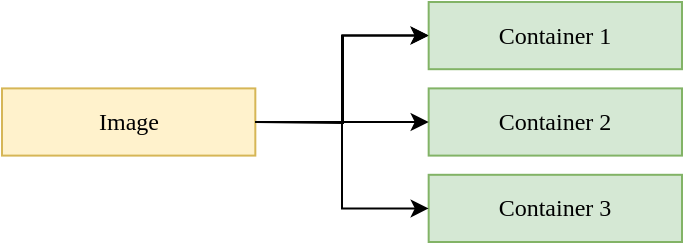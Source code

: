 <mxfile version="11.1.4" type="github"><diagram name="General" id="N4oDiIP_7u5rX-Y0cNMu"><mxGraphModel dx="782" dy="434" grid="0" gridSize="10" guides="1" tooltips="1" connect="1" arrows="1" fold="1" page="1" pageScale="1" pageWidth="850" pageHeight="1100" math="0" shadow="0"><root><mxCell id="3G9URCMljq3ztOr4sYkM-0"/><mxCell id="3G9URCMljq3ztOr4sYkM-1" parent="3G9URCMljq3ztOr4sYkM-0"/><mxCell id="p7KWZX6Gm_oxRc31I64q-0" value="" style="group" parent="3G9URCMljq3ztOr4sYkM-1" vertex="1" connectable="0"><mxGeometry x="60" y="20" width="340" height="120" as="geometry"/></mxCell><mxCell id="f8WQSxr1fzGgMRHU4j4R-8" value="" style="group" parent="p7KWZX6Gm_oxRc31I64q-0" vertex="1" connectable="0"><mxGeometry width="340" height="120" as="geometry"/></mxCell><mxCell id="f8WQSxr1fzGgMRHU4j4R-4" style="edgeStyle=orthogonalEdgeStyle;rounded=0;orthogonalLoop=1;jettySize=auto;html=1;entryX=0;entryY=0.5;entryDx=0;entryDy=0;fontFamily=Tahoma;" parent="f8WQSxr1fzGgMRHU4j4R-8" target="f8WQSxr1fzGgMRHU4j4R-1" edge="1"><mxGeometry relative="1" as="geometry"><mxPoint x="126.667" y="60" as="sourcePoint"/></mxGeometry></mxCell><mxCell id="f8WQSxr1fzGgMRHU4j4R-0" value="Image" style="rounded=0;whiteSpace=wrap;html=1;fontFamily=Tahoma;fillColor=#fff2cc;strokeColor=#d6b656;" parent="f8WQSxr1fzGgMRHU4j4R-8" vertex="1"><mxGeometry y="43.2" width="126.667" height="33.6" as="geometry"/></mxCell><mxCell id="f8WQSxr1fzGgMRHU4j4R-1" value="Container 1" style="rounded=0;whiteSpace=wrap;html=1;fontFamily=Tahoma;fillColor=#d5e8d4;strokeColor=#82b366;" parent="f8WQSxr1fzGgMRHU4j4R-8" vertex="1"><mxGeometry x="213.333" width="126.667" height="33.6" as="geometry"/></mxCell><mxCell id="f8WQSxr1fzGgMRHU4j4R-2" value="Container 2" style="rounded=0;whiteSpace=wrap;html=1;fontFamily=Tahoma;fillColor=#d5e8d4;strokeColor=#82b366;" parent="f8WQSxr1fzGgMRHU4j4R-8" vertex="1"><mxGeometry x="213.333" y="43.2" width="126.667" height="33.6" as="geometry"/></mxCell><mxCell id="f8WQSxr1fzGgMRHU4j4R-6" style="edgeStyle=orthogonalEdgeStyle;rounded=0;orthogonalLoop=1;jettySize=auto;html=1;fontFamily=Tahoma;" parent="f8WQSxr1fzGgMRHU4j4R-8" source="f8WQSxr1fzGgMRHU4j4R-0" target="f8WQSxr1fzGgMRHU4j4R-2" edge="1"><mxGeometry relative="1" as="geometry"/></mxCell><mxCell id="f8WQSxr1fzGgMRHU4j4R-3" value="Container 3" style="rounded=0;whiteSpace=wrap;html=1;fontFamily=Tahoma;fillColor=#d5e8d4;strokeColor=#82b366;" parent="f8WQSxr1fzGgMRHU4j4R-8" vertex="1"><mxGeometry x="213.333" y="86.4" width="126.667" height="33.6" as="geometry"/></mxCell><mxCell id="f8WQSxr1fzGgMRHU4j4R-7" style="edgeStyle=orthogonalEdgeStyle;rounded=0;orthogonalLoop=1;jettySize=auto;html=1;entryX=0;entryY=0.5;entryDx=0;entryDy=0;fontFamily=Tahoma;" parent="f8WQSxr1fzGgMRHU4j4R-8" source="f8WQSxr1fzGgMRHU4j4R-0" target="f8WQSxr1fzGgMRHU4j4R-3" edge="1"><mxGeometry relative="1" as="geometry"/></mxCell><mxCell id="f8WQSxr1fzGgMRHU4j4R-5" style="edgeStyle=orthogonalEdgeStyle;rounded=0;orthogonalLoop=1;jettySize=auto;html=1;entryX=0;entryY=0.5;entryDx=0;entryDy=0;fontFamily=Tahoma;" parent="f8WQSxr1fzGgMRHU4j4R-8" target="f8WQSxr1fzGgMRHU4j4R-1" edge="1"><mxGeometry relative="1" as="geometry"><mxPoint x="126.667" y="60" as="sourcePoint"/><mxPoint x="213.333" y="16.8" as="targetPoint"/><Array as="points"><mxPoint x="170" y="60"/><mxPoint x="170" y="16.8"/></Array></mxGeometry></mxCell></root></mxGraphModel></diagram><diagram id="wm1CRBFfii_9sozf7hm5" name="Fetching Image from Repo"><mxGraphModel dx="782" dy="434" grid="1" gridSize="10" guides="1" tooltips="1" connect="1" arrows="1" fold="1" page="1" pageScale="1" pageWidth="850" pageHeight="1100" math="0" shadow="0"><root><mxCell id="0"/><mxCell id="1" parent="0"/><mxCell id="3p7gM2xQ7imv1xd8G62W-1" value="" style="group" parent="1" vertex="1" connectable="0"><mxGeometry x="128.5" y="100.5" width="590" height="400" as="geometry"/></mxCell><mxCell id="3p7gM2xQ7imv1xd8G62W-2" value="" style="rounded=0;whiteSpace=wrap;html=1;fillColor=#dae8fc;strokeColor=#6c8ebf;" parent="3p7gM2xQ7imv1xd8G62W-1" vertex="1"><mxGeometry x="210" y="34" width="150" height="366" as="geometry"/></mxCell><mxCell id="3p7gM2xQ7imv1xd8G62W-3" value="" style="rounded=0;whiteSpace=wrap;html=1;fillColor=#dae8fc;strokeColor=#6c8ebf;" parent="3p7gM2xQ7imv1xd8G62W-1" vertex="1"><mxGeometry x="440" y="34" width="150" height="366" as="geometry"/></mxCell><mxCell id="3p7gM2xQ7imv1xd8G62W-4" value="Docker Client" style="rounded=0;whiteSpace=wrap;html=1;" parent="3p7gM2xQ7imv1xd8G62W-1" vertex="1"><mxGeometry x="225" y="56.087" width="120" height="43.99" as="geometry"/></mxCell><mxCell id="3p7gM2xQ7imv1xd8G62W-5" value="Docker Server" style="rounded=0;whiteSpace=wrap;html=1;" parent="3p7gM2xQ7imv1xd8G62W-1" vertex="1"><mxGeometry x="225" y="144.067" width="120" height="43.99" as="geometry"/></mxCell><mxCell id="3p7gM2xQ7imv1xd8G62W-6" style="edgeStyle=orthogonalEdgeStyle;rounded=0;orthogonalLoop=1;jettySize=auto;html=1;exitX=0.5;exitY=1;exitDx=0;exitDy=0;entryX=0.5;entryY=0;entryDx=0;entryDy=0;" parent="3p7gM2xQ7imv1xd8G62W-1" source="3p7gM2xQ7imv1xd8G62W-4" target="3p7gM2xQ7imv1xd8G62W-5" edge="1"><mxGeometry relative="1" as="geometry"/></mxCell><mxCell id="3p7gM2xQ7imv1xd8G62W-7" value="&lt;b&gt;&lt;font style=&quot;font-size: 15px&quot;&gt;Your Computer&lt;/font&gt;&lt;/b&gt;" style="text;html=1;strokeColor=none;fillColor=none;align=center;verticalAlign=middle;whiteSpace=wrap;rounded=0;" parent="3p7gM2xQ7imv1xd8G62W-1" vertex="1"><mxGeometry x="220" width="130" height="21.995" as="geometry"/></mxCell><mxCell id="3p7gM2xQ7imv1xd8G62W-8" value="&lt;b&gt;&lt;font style=&quot;font-size: 15px&quot;&gt;Docker Hub&lt;/font&gt;&lt;/b&gt;" style="text;html=1;strokeColor=none;fillColor=none;align=center;verticalAlign=middle;whiteSpace=wrap;rounded=0;" parent="3p7gM2xQ7imv1xd8G62W-1" vertex="1"><mxGeometry x="450" width="130" height="21.995" as="geometry"/></mxCell><mxCell id="3p7gM2xQ7imv1xd8G62W-9" style="edgeStyle=orthogonalEdgeStyle;rounded=0;orthogonalLoop=1;jettySize=auto;html=1;entryX=0;entryY=0.5;entryDx=0;entryDy=0;" parent="3p7gM2xQ7imv1xd8G62W-1" source="3p7gM2xQ7imv1xd8G62W-10" target="3p7gM2xQ7imv1xd8G62W-4" edge="1"><mxGeometry relative="1" as="geometry"/></mxCell><mxCell id="3p7gM2xQ7imv1xd8G62W-10" value="&lt;i&gt;docker run hello-world&lt;/i&gt;" style="rounded=0;whiteSpace=wrap;html=1;fontFamily=Tahoma;" parent="3p7gM2xQ7imv1xd8G62W-1" vertex="1"><mxGeometry y="56.087" width="160" height="43.99" as="geometry"/></mxCell><mxCell id="3p7gM2xQ7imv1xd8G62W-11" value="&lt;font color=&quot;#ff0000&quot;&gt;1&lt;/font&gt;" style="text;html=1;strokeColor=none;fillColor=none;align=center;verticalAlign=middle;whiteSpace=wrap;rounded=0;" parent="3p7gM2xQ7imv1xd8G62W-1" vertex="1"><mxGeometry x="165" y="56.087" width="40" height="21.995" as="geometry"/></mxCell><mxCell id="3p7gM2xQ7imv1xd8G62W-12" value="&lt;font color=&quot;#ff0000&quot;&gt;2&lt;/font&gt;" style="text;html=1;strokeColor=none;fillColor=none;align=center;verticalAlign=middle;whiteSpace=wrap;rounded=0;" parent="3p7gM2xQ7imv1xd8G62W-1" vertex="1"><mxGeometry x="285" y="111.075" width="25.0" height="21.995" as="geometry"/></mxCell><mxCell id="3p7gM2xQ7imv1xd8G62W-13" value="Image Cache" style="rounded=0;whiteSpace=wrap;html=1;verticalAlign=top;" parent="3p7gM2xQ7imv1xd8G62W-1" vertex="1"><mxGeometry x="225" y="232" width="120" height="148" as="geometry"/></mxCell><mxCell id="3p7gM2xQ7imv1xd8G62W-14" value="&lt;font color=&quot;#ff0000&quot;&gt;3&lt;br&gt;&lt;/font&gt;" style="text;html=1;strokeColor=none;fillColor=none;align=center;verticalAlign=middle;whiteSpace=wrap;rounded=0;" parent="3p7gM2xQ7imv1xd8G62W-1" vertex="1"><mxGeometry x="231.5" y="196.855" width="25.0" height="21.995" as="geometry"/></mxCell><mxCell id="3p7gM2xQ7imv1xd8G62W-15" value="hello-world" style="rounded=0;whiteSpace=wrap;html=1;fillColor=#fff2cc;strokeColor=#d6b656;" parent="3p7gM2xQ7imv1xd8G62W-1" vertex="1"><mxGeometry x="455" y="56.087" width="120" height="43.99" as="geometry"/></mxCell><mxCell id="3p7gM2xQ7imv1xd8G62W-16" value="redis" style="rounded=0;whiteSpace=wrap;html=1;fillColor=#fff2cc;strokeColor=#d6b656;" parent="3p7gM2xQ7imv1xd8G62W-1" vertex="1"><mxGeometry x="455" y="111.075" width="120" height="43.99" as="geometry"/></mxCell><mxCell id="3p7gM2xQ7imv1xd8G62W-17" value="busybox" style="rounded=0;whiteSpace=wrap;html=1;fillColor=#fff2cc;strokeColor=#d6b656;" parent="3p7gM2xQ7imv1xd8G62W-1" vertex="1"><mxGeometry x="455" y="166.062" width="120" height="43.99" as="geometry"/></mxCell><mxCell id="3p7gM2xQ7imv1xd8G62W-18" value="..." style="rounded=0;whiteSpace=wrap;html=1;fillColor=#fff2cc;strokeColor=#d6b656;" parent="3p7gM2xQ7imv1xd8G62W-1" vertex="1"><mxGeometry x="455" y="281.536" width="120" height="43.99" as="geometry"/></mxCell><mxCell id="3p7gM2xQ7imv1xd8G62W-19" value="&lt;font color=&quot;#ff0000&quot;&gt;4&lt;br&gt;&lt;/font&gt;" style="text;html=1;strokeColor=none;fillColor=none;align=center;verticalAlign=middle;whiteSpace=wrap;rounded=0;" parent="3p7gM2xQ7imv1xd8G62W-1" vertex="1"><mxGeometry x="380" y="111.075" width="17.0" height="21.995" as="geometry"/></mxCell><mxCell id="3p7gM2xQ7imv1xd8G62W-20" value="hello-world" style="rounded=0;whiteSpace=wrap;html=1;fillColor=#fff2cc;strokeColor=#d6b656;" parent="3p7gM2xQ7imv1xd8G62W-1" vertex="1"><mxGeometry x="232.5" y="265.04" width="105.0" height="32.993" as="geometry"/></mxCell><mxCell id="3p7gM2xQ7imv1xd8G62W-21" style="edgeStyle=orthogonalEdgeStyle;rounded=0;orthogonalLoop=1;jettySize=auto;html=1;entryX=0;entryY=0.5;entryDx=0;entryDy=0;fontFamily=Tahoma;" parent="3p7gM2xQ7imv1xd8G62W-1" source="3p7gM2xQ7imv1xd8G62W-5" target="3p7gM2xQ7imv1xd8G62W-15" edge="1"><mxGeometry relative="1" as="geometry"/></mxCell><mxCell id="3p7gM2xQ7imv1xd8G62W-22" value="" style="endArrow=classic;html=1;fontFamily=Tahoma;entryX=0.25;entryY=0;entryDx=0;entryDy=0;exitX=0.25;exitY=1;exitDx=0;exitDy=0;" parent="3p7gM2xQ7imv1xd8G62W-1" source="3p7gM2xQ7imv1xd8G62W-5" target="3p7gM2xQ7imv1xd8G62W-13" edge="1"><mxGeometry width="50" height="50" relative="1" as="geometry"><mxPoint x="10" y="517.983" as="sourcePoint"/><mxPoint x="60" y="462.995" as="targetPoint"/></mxGeometry></mxCell><mxCell id="3p7gM2xQ7imv1xd8G62W-23" style="edgeStyle=orthogonalEdgeStyle;rounded=0;orthogonalLoop=1;jettySize=auto;html=1;exitX=0.75;exitY=1;exitDx=0;exitDy=0;entryX=1;entryY=0.5;entryDx=0;entryDy=0;fontFamily=Tahoma;" parent="3p7gM2xQ7imv1xd8G62W-1" source="3p7gM2xQ7imv1xd8G62W-5" target="3p7gM2xQ7imv1xd8G62W-20" edge="1"><mxGeometry relative="1" as="geometry"><Array as="points"><mxPoint x="315" y="214"/><mxPoint x="370" y="214"/><mxPoint x="370" y="281"/></Array></mxGeometry></mxCell><mxCell id="3p7gM2xQ7imv1xd8G62W-24" value="&lt;font color=&quot;#ff0000&quot;&gt;5&lt;br&gt;&lt;/font&gt;" style="text;html=1;strokeColor=none;fillColor=none;align=center;verticalAlign=middle;whiteSpace=wrap;rounded=0;" parent="3p7gM2xQ7imv1xd8G62W-1" vertex="1"><mxGeometry x="371.5" y="243.045" width="17.0" height="21.995" as="geometry"/></mxCell><mxCell id="3p7gM2xQ7imv1xd8G62W-25" value="nodejs" style="rounded=0;whiteSpace=wrap;html=1;fillColor=#fff2cc;strokeColor=#d6b656;" parent="3p7gM2xQ7imv1xd8G62W-1" vertex="1"><mxGeometry x="455" y="223.799" width="120" height="43.99" as="geometry"/></mxCell><mxCell id="3p7gM2xQ7imv1xd8G62W-26" value="" style="group" parent="1" vertex="1" connectable="0"><mxGeometry x="128.5" y="593" width="590" height="400" as="geometry"/></mxCell><mxCell id="3p7gM2xQ7imv1xd8G62W-27" value="" style="rounded=0;whiteSpace=wrap;html=1;fillColor=#dae8fc;strokeColor=#6c8ebf;" parent="3p7gM2xQ7imv1xd8G62W-26" vertex="1"><mxGeometry x="210" y="34" width="150" height="366" as="geometry"/></mxCell><mxCell id="3p7gM2xQ7imv1xd8G62W-28" value="" style="rounded=0;whiteSpace=wrap;html=1;fillColor=#dae8fc;strokeColor=#6c8ebf;" parent="3p7gM2xQ7imv1xd8G62W-26" vertex="1"><mxGeometry x="440" y="34" width="150" height="366" as="geometry"/></mxCell><mxCell id="3p7gM2xQ7imv1xd8G62W-29" value="Docker Client" style="rounded=0;whiteSpace=wrap;html=1;" parent="3p7gM2xQ7imv1xd8G62W-26" vertex="1"><mxGeometry x="225" y="56.087" width="120" height="43.99" as="geometry"/></mxCell><mxCell id="3p7gM2xQ7imv1xd8G62W-30" value="Docker Server" style="rounded=0;whiteSpace=wrap;html=1;" parent="3p7gM2xQ7imv1xd8G62W-26" vertex="1"><mxGeometry x="225" y="144.067" width="120" height="43.99" as="geometry"/></mxCell><mxCell id="3p7gM2xQ7imv1xd8G62W-31" style="edgeStyle=orthogonalEdgeStyle;rounded=0;orthogonalLoop=1;jettySize=auto;html=1;exitX=0.5;exitY=1;exitDx=0;exitDy=0;entryX=0.5;entryY=0;entryDx=0;entryDy=0;" parent="3p7gM2xQ7imv1xd8G62W-26" source="3p7gM2xQ7imv1xd8G62W-29" target="3p7gM2xQ7imv1xd8G62W-30" edge="1"><mxGeometry relative="1" as="geometry"/></mxCell><mxCell id="3p7gM2xQ7imv1xd8G62W-32" value="&lt;b&gt;&lt;font style=&quot;font-size: 15px&quot;&gt;Your Computer&lt;/font&gt;&lt;/b&gt;" style="text;html=1;strokeColor=none;fillColor=none;align=center;verticalAlign=middle;whiteSpace=wrap;rounded=0;" parent="3p7gM2xQ7imv1xd8G62W-26" vertex="1"><mxGeometry x="220" width="130" height="21.995" as="geometry"/></mxCell><mxCell id="3p7gM2xQ7imv1xd8G62W-33" value="&lt;b&gt;&lt;font style=&quot;font-size: 15px&quot;&gt;Docker Hub&lt;/font&gt;&lt;/b&gt;" style="text;html=1;strokeColor=none;fillColor=none;align=center;verticalAlign=middle;whiteSpace=wrap;rounded=0;" parent="3p7gM2xQ7imv1xd8G62W-26" vertex="1"><mxGeometry x="450" width="130" height="21.995" as="geometry"/></mxCell><mxCell id="3p7gM2xQ7imv1xd8G62W-34" style="edgeStyle=orthogonalEdgeStyle;rounded=0;orthogonalLoop=1;jettySize=auto;html=1;entryX=0;entryY=0.5;entryDx=0;entryDy=0;" parent="3p7gM2xQ7imv1xd8G62W-26" source="3p7gM2xQ7imv1xd8G62W-35" target="3p7gM2xQ7imv1xd8G62W-29" edge="1"><mxGeometry relative="1" as="geometry"/></mxCell><mxCell id="3p7gM2xQ7imv1xd8G62W-35" value="&lt;i&gt;docker run hello-world&lt;/i&gt;" style="rounded=0;whiteSpace=wrap;html=1;fontFamily=Tahoma;" parent="3p7gM2xQ7imv1xd8G62W-26" vertex="1"><mxGeometry y="56.087" width="160" height="43.99" as="geometry"/></mxCell><mxCell id="3p7gM2xQ7imv1xd8G62W-36" value="&lt;font color=&quot;#ff0000&quot;&gt;1&lt;/font&gt;" style="text;html=1;strokeColor=none;fillColor=none;align=center;verticalAlign=middle;whiteSpace=wrap;rounded=0;" parent="3p7gM2xQ7imv1xd8G62W-26" vertex="1"><mxGeometry x="165" y="56.087" width="40" height="21.995" as="geometry"/></mxCell><mxCell id="3p7gM2xQ7imv1xd8G62W-37" value="&lt;font color=&quot;#ff0000&quot;&gt;2&lt;/font&gt;" style="text;html=1;strokeColor=none;fillColor=none;align=center;verticalAlign=middle;whiteSpace=wrap;rounded=0;" parent="3p7gM2xQ7imv1xd8G62W-26" vertex="1"><mxGeometry x="285" y="111.075" width="25.0" height="21.995" as="geometry"/></mxCell><mxCell id="3p7gM2xQ7imv1xd8G62W-38" value="Image Cache" style="rounded=0;whiteSpace=wrap;html=1;verticalAlign=top;" parent="3p7gM2xQ7imv1xd8G62W-26" vertex="1"><mxGeometry x="225" y="232" width="120" height="148" as="geometry"/></mxCell><mxCell id="3p7gM2xQ7imv1xd8G62W-39" value="&lt;font color=&quot;#ff0000&quot;&gt;3&lt;br&gt;&lt;/font&gt;" style="text;html=1;strokeColor=none;fillColor=none;align=center;verticalAlign=middle;whiteSpace=wrap;rounded=0;" parent="3p7gM2xQ7imv1xd8G62W-26" vertex="1"><mxGeometry x="232.5" y="201.855" width="25.0" height="21.995" as="geometry"/></mxCell><mxCell id="3p7gM2xQ7imv1xd8G62W-40" value="hello-world" style="rounded=0;whiteSpace=wrap;html=1;fillColor=#fff2cc;strokeColor=#d6b656;" parent="3p7gM2xQ7imv1xd8G62W-26" vertex="1"><mxGeometry x="455" y="56.087" width="120" height="43.99" as="geometry"/></mxCell><mxCell id="3p7gM2xQ7imv1xd8G62W-41" value="redis" style="rounded=0;whiteSpace=wrap;html=1;fillColor=#fff2cc;strokeColor=#d6b656;" parent="3p7gM2xQ7imv1xd8G62W-26" vertex="1"><mxGeometry x="455" y="111.075" width="120" height="43.99" as="geometry"/></mxCell><mxCell id="3p7gM2xQ7imv1xd8G62W-42" value="busybox" style="rounded=0;whiteSpace=wrap;html=1;fillColor=#fff2cc;strokeColor=#d6b656;" parent="3p7gM2xQ7imv1xd8G62W-26" vertex="1"><mxGeometry x="455" y="166.062" width="120" height="43.99" as="geometry"/></mxCell><mxCell id="3p7gM2xQ7imv1xd8G62W-43" value="..." style="rounded=0;whiteSpace=wrap;html=1;fillColor=#fff2cc;strokeColor=#d6b656;" parent="3p7gM2xQ7imv1xd8G62W-26" vertex="1"><mxGeometry x="455" y="281.536" width="120" height="43.99" as="geometry"/></mxCell><mxCell id="3p7gM2xQ7imv1xd8G62W-44" value="hello-world" style="rounded=0;whiteSpace=wrap;html=1;fillColor=#fff2cc;strokeColor=#d6b656;" parent="3p7gM2xQ7imv1xd8G62W-26" vertex="1"><mxGeometry x="232.5" y="265.04" width="105.0" height="32.993" as="geometry"/></mxCell><mxCell id="3p7gM2xQ7imv1xd8G62W-45" value="nodejs" style="rounded=0;whiteSpace=wrap;html=1;fillColor=#fff2cc;strokeColor=#d6b656;" parent="3p7gM2xQ7imv1xd8G62W-26" vertex="1"><mxGeometry x="455" y="223.799" width="120" height="43.99" as="geometry"/></mxCell><mxCell id="3p7gM2xQ7imv1xd8G62W-46" style="edgeStyle=orthogonalEdgeStyle;rounded=0;orthogonalLoop=1;jettySize=auto;html=1;entryX=0;entryY=0.5;entryDx=0;entryDy=0;fontFamily=Tahoma;" parent="3p7gM2xQ7imv1xd8G62W-26" source="3p7gM2xQ7imv1xd8G62W-30" target="3p7gM2xQ7imv1xd8G62W-44" edge="1"><mxGeometry relative="1" as="geometry"><Array as="points"><mxPoint x="285" y="226"/><mxPoint x="217" y="226"/><mxPoint x="217" y="281"/></Array></mxGeometry></mxCell></root></mxGraphModel></diagram></mxfile>